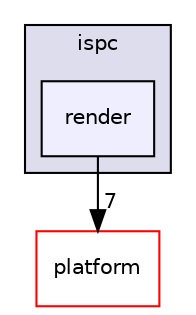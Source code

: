 digraph "bioexplorer/backend/plugins/Sonata/module/ispc/render" {
  compound=true
  node [ fontsize="10", fontname="Helvetica"];
  edge [ labelfontsize="10", labelfontname="Helvetica"];
  subgraph clusterdir_6834279abe30ff2d1df4b142df3ad1e2 {
    graph [ bgcolor="#ddddee", pencolor="black", label="ispc" fontname="Helvetica", fontsize="10", URL="dir_6834279abe30ff2d1df4b142df3ad1e2.html"]
  dir_2f67fd19608afbc70ae78fab334dc90d [shape=box, label="render", style="filled", fillcolor="#eeeeff", pencolor="black", URL="dir_2f67fd19608afbc70ae78fab334dc90d.html"];
  }
  dir_c5a52a81292cf9a5167198f4f346d6d9 [shape=box label="platform" fillcolor="white" style="filled" color="red" URL="dir_c5a52a81292cf9a5167198f4f346d6d9.html"];
  dir_2f67fd19608afbc70ae78fab334dc90d->dir_c5a52a81292cf9a5167198f4f346d6d9 [headlabel="7", labeldistance=1.5 headhref="dir_000029_000061.html"];
}
